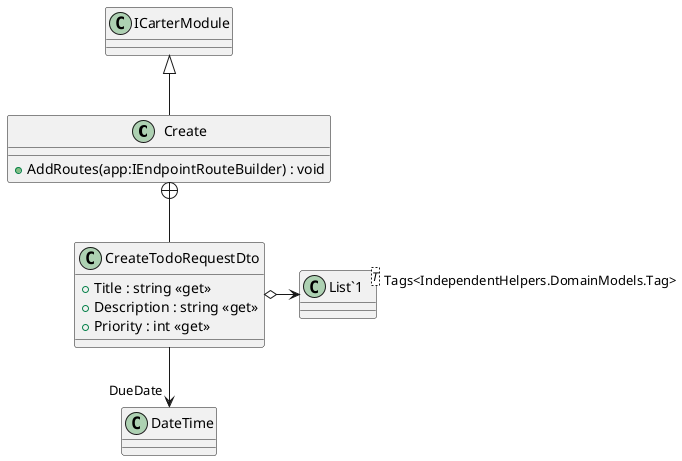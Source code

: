 @startuml
class Create {
    + AddRoutes(app:IEndpointRouteBuilder) : void
}
class CreateTodoRequestDto {
    + Title : string <<get>>
    + Description : string <<get>>
    + Priority : int <<get>>
}
class "List`1"<T> {
}
ICarterModule <|-- Create
Create +-- CreateTodoRequestDto
CreateTodoRequestDto --> "DueDate" DateTime
CreateTodoRequestDto o-> "Tags<IndependentHelpers.DomainModels.Tag>" "List`1"
@enduml
